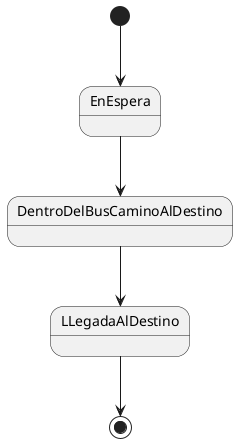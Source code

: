@startuml

[*] --> EnEspera
EnEspera --> DentroDelBusCaminoAlDestino
DentroDelBusCaminoAlDestino --> LLegadaAlDestino
LLegadaAlDestino --> [*]

@enduml
